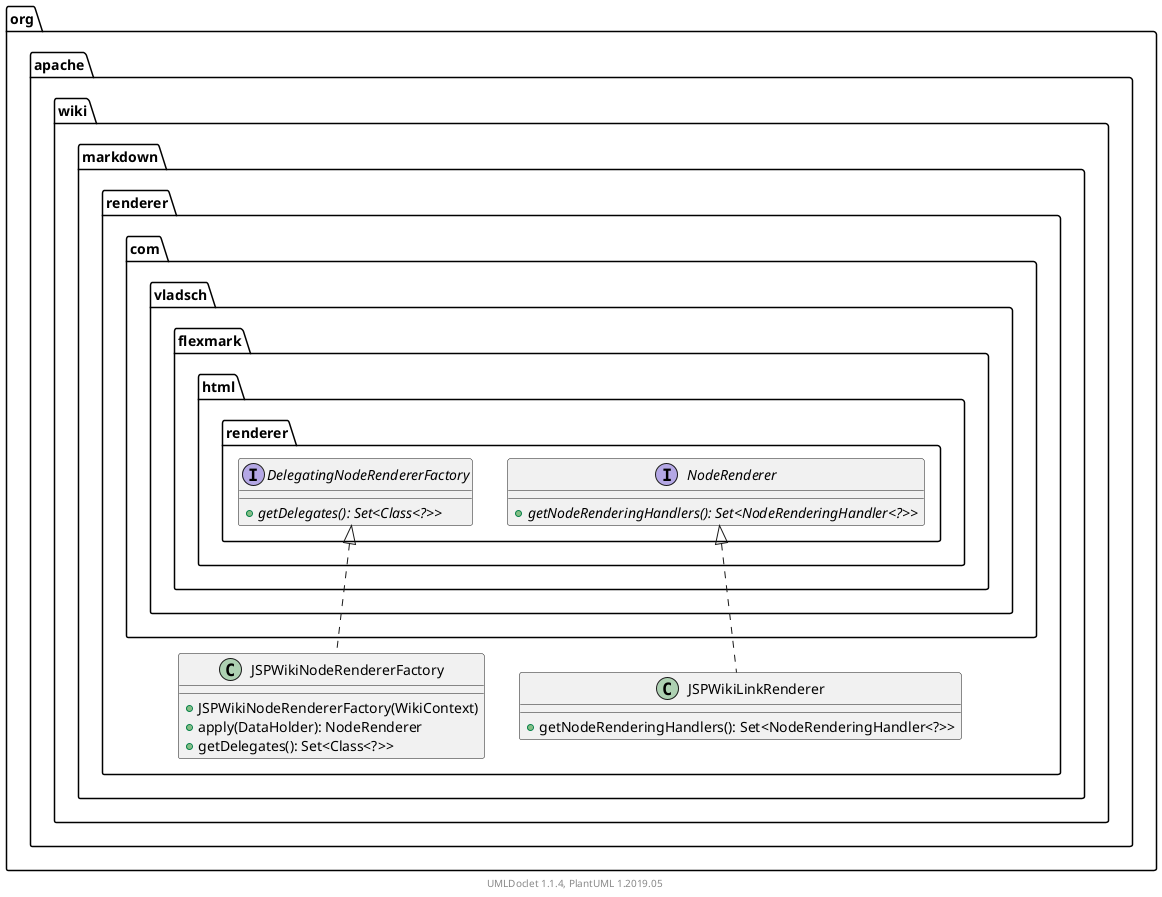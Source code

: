 @startuml

    namespace org.apache.wiki.markdown.renderer {

        class JSPWikiNodeRendererFactory [[JSPWikiNodeRendererFactory.html]] {
            +JSPWikiNodeRendererFactory(WikiContext)
            +apply(DataHolder): NodeRenderer
            +getDelegates(): Set<Class<?>>
        }

        class JSPWikiLinkRenderer [[JSPWikiLinkRenderer.html]] {
            +getNodeRenderingHandlers(): Set<NodeRenderingHandler<?>>
        }

        interface com.vladsch.flexmark.html.renderer.DelegatingNodeRendererFactory {
            {abstract} +getDelegates(): Set<Class<?>>
        }
        com.vladsch.flexmark.html.renderer.DelegatingNodeRendererFactory <|.. JSPWikiNodeRendererFactory

        interface com.vladsch.flexmark.html.renderer.NodeRenderer {
            {abstract} +getNodeRenderingHandlers(): Set<NodeRenderingHandler<?>>
        }
        com.vladsch.flexmark.html.renderer.NodeRenderer <|.. JSPWikiLinkRenderer

    }


    center footer UMLDoclet 1.1.4, PlantUML 1.2019.05
@enduml
